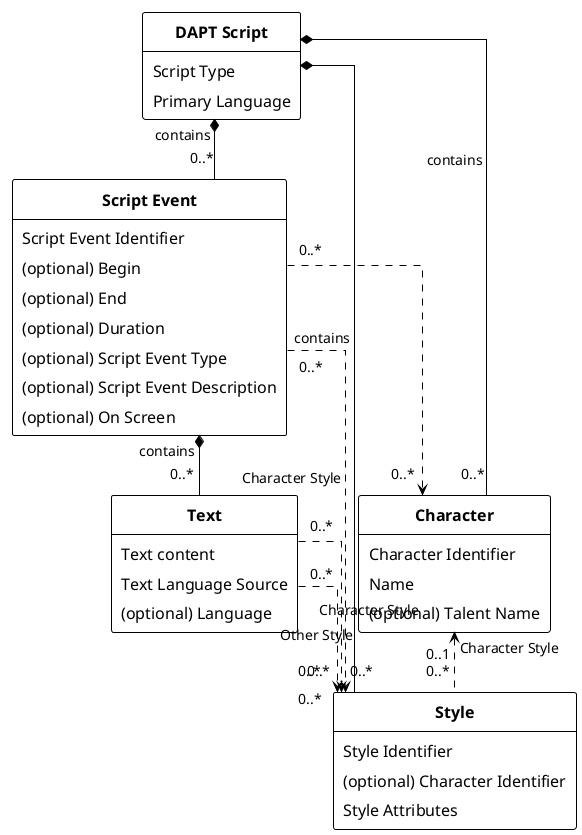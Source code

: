 @startuml
!theme plain
!pragma ratio 1.3
skinparam linetype ortho
skinparam DefaultFontName sans-serif
skinparam DefaultFontSize 16
skinparam ArrowFontSize 14
skinparam ArrowMessageAlignment direction
skinparam Padding 4
skinparam Nodesep 2
skinparam Ranksep 0

together {
    Class DAPTScript as "**DAPT Script**" [[#dapt-script]] {
        Script Type [[[#script-type]]]
        Primary Language [[[#primary-language]]]
    }

    Class ScriptEvent as "**Script Event**" [[#script-event]] {
        Script Event Identifier [[[#dfn-script-event-identifier]]]
        {field} (optional) Begin [[[#dfn-begin]]]
        {field} (optional) End [[[#dfn-end]]]
        {field} (optional) Duration [[[#dfn-duration]]]
        {field} (optional) Script Event Type [[[#dfn-script-event-type]]]
        {field} (optional) Script Event Description [[[#dfn-script-event-description]]]
        {field} (optional) On Screen [[[#on-screen]]]
    }

    Class Text as "**Text**" [[#text]] {
        Text content [[[#dfn-text]]]
        Text Language Source [[[#text-language-source]]]
        {field} (optional) Language
        ' {field} (optional) Inline Style Attributes
    }
}

Class Character as "**Character**" [[#character]] {
    Character Identifier [[[#dfn-character-identifier]]]
    Name [[[#dfn-character-name]]]
    {field} (optional) Talent Name [[[#dfn-character-talent-name]]]
}

Class Style as "**Style**" {
    Style Identifier
    {field} (optional) Character Identifier [[[#dfn-character-identifier]]]
    Style Attributes
}

DAPTScript *-down- "0..*" ScriptEvent : contains
DAPTScript *-right- "0..*" Character : contains
DAPTScript *-right- "0..*" Style : contains
Character "0..1" <.down. "0..*" Style [[#dfn-character-style]] : Character Style
ScriptEvent "0..*" .right.> "0..*" Style [[#dfn-character-style]] : Character Style
Text "0..*" .right.> "0..*" Style [[#dfn-character-style]] : Character Style
Text "0..*" .right.> "0..*" Style : Other Style
ScriptEvent *-down- "0..*" Text : contains
ScriptEvent "0..*" ..> "0..*" Character

' Hidden links to persuade the layout to look nicer
DAPTScript -[hidden]r- Style
' Text -[hidden]d- Style

hide empty members
hide circle
@enduml